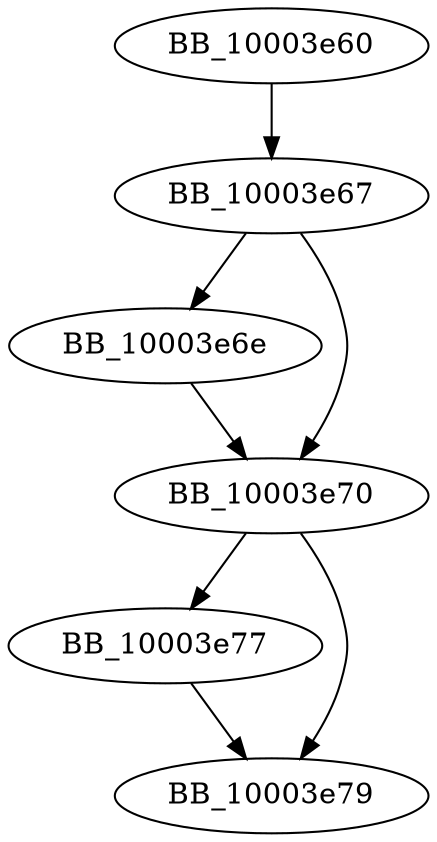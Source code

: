 DiGraph sub_10003E60{
BB_10003e60->BB_10003e67
BB_10003e67->BB_10003e6e
BB_10003e67->BB_10003e70
BB_10003e6e->BB_10003e70
BB_10003e70->BB_10003e77
BB_10003e70->BB_10003e79
BB_10003e77->BB_10003e79
}
